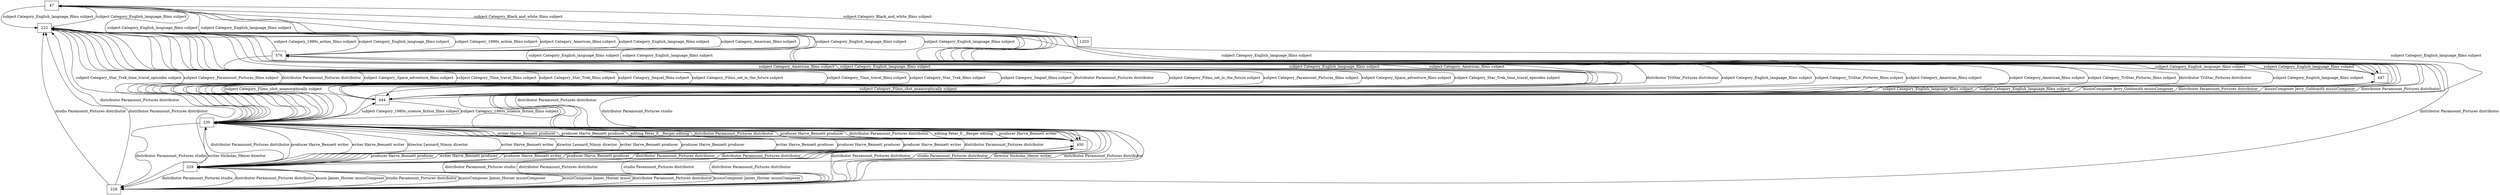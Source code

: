 digraph dbpedia {
"47" [shape=box];
"222" [shape=box];
"228" [shape=box];
"229" [shape=box];
"230" [shape=box];
"444" [shape=box];
"447" [shape=box];
"450" [shape=box];
"576" [shape=box];
"1203" [shape=box];

"222" -> "576" [weight=0.48999999999999994;label="subject Category_1990s_action_films subject"];
"229" -> "230" [weight=0.04000000000000001;label="writer Harve_Bennett producer"];
"222" -> "450" [weight=0.09;label="musicComposer Jerry_Goldsmith musicComposer"];
"228" -> "230" [weight=0.020000000000000004;label="studio Paramount_Pictures distributor"];
"576" -> "447" [weight=0.48999999999999994;label="subject Category_English_language_films subject"];
"222" -> "576" [weight=0.48999999999999994;label="subject Category_American_films subject"];
"450" -> "230" [weight=0.010000000000000002;label="producer Harve_Bennett producer"];
"229" -> "230" [weight=0.010000000000000002;label="producer Harve_Bennett producer"];
"230" -> "222" [weight=0.48999999999999994;label="subject Category_Star_Trek_time_travel_episodes subject"];
"230" -> "229" [weight=0.16000000000000003;label="writer Harve_Bennett writer"];
"228" -> "222" [weight=0.020000000000000004;label="studio Paramount_Pictures distributor"];
"230" -> "222" [weight=0.48999999999999994;label="subject Category_Paramount_Pictures_films subject"];
"229" -> "228" [weight=0.09;label="musicComposer James_Horner music"];
"576" -> "47" [weight=0.48999999999999994;label="subject Category_English_language_films subject"];
"444" -> "576" [weight=0.04000000000000001;label="distributor TriStar_Pictures distributor"];
"229" -> "230" [weight=0.04000000000000001;label="distributor Paramount_Pictures distributor"];
"229" -> "450" [weight=0.04000000000000001;label="distributor Paramount_Pictures distributor"];
"230" -> "222" [weight=0.04000000000000001;label="distributor Paramount_Pictures distributor"];
"576" -> "222" [weight=0.48999999999999994;label="subject Category_American_films subject"];
"444" -> "576" [weight=0.48999999999999994;label="subject Category_English_language_films subject"];
"450" -> "230" [weight=0.04000000000000001;label="distributor Paramount_Pictures distributor"];
"228" -> "222" [weight=0.04000000000000001;label="distributor Paramount_Pictures distributor"];
"222" -> "47" [weight=0.48999999999999994;label="subject Category_English_language_films subject"];
"444" -> "47" [weight=0.48999999999999994;label="subject Category_English_language_films subject"];
"228" -> "230" [weight=0.32000000000000006;label="director Nicholas_Meyer writer"];
"222" -> "576" [weight=0.48999999999999994;label="subject Category_English_language_films subject"];
"47" -> "222" [weight=0.48999999999999994;label="subject Category_English_language_films subject"];
"47" -> "576" [weight=0.48999999999999994;label="subject Category_English_language_films subject"];
"576" -> "444" [weight=0.48999999999999994;label="subject Category_American_films subject"];
"228" -> "229" [weight=0.04000000000000001;label="distributor Paramount_Pictures distributor"];
"450" -> "222" [weight=0.09;label="musicComposer Jerry_Goldsmith musicComposer"];
"576" -> "444" [weight=0.48999999999999994;label="subject Category_TriStar_Pictures_films subject"];
"447" -> "222" [weight=0.48999999999999994;label="subject Category_English_language_films subject"];
"222" -> "447" [weight=0.48999999999999994;label="subject Category_English_language_films subject"];
"222" -> "444" [weight=0.48999999999999994;label="subject Category_English_language_films subject"];
"228" -> "229" [weight=0.09;label="music James_Horner musicComposer"];
"230" -> "222" [weight=0.48999999999999994;label="subject Category_Space_adventure_films subject"];
"47" -> "1203" [weight=0.48999999999999994;label="subject Category_Black_and_white_films subject"];
"222" -> "450" [weight=0.04000000000000001;label="distributor Paramount_Pictures distributor"];
"230" -> "222" [weight=0.48999999999999994;label="subject Category_Time_travel_films subject"];
"450" -> "229" [weight=0.04000000000000001;label="distributor Paramount_Pictures distributor"];
"229" -> "228" [weight=0.04000000000000001;label="distributor Paramount_Pictures distributor"];
"222" -> "230" [weight=0.48999999999999994;label="subject Category_Films_set_in_the_future subject"];
"222" -> "230" [weight=0.48999999999999994;label="subject Category_Paramount_Pictures_films subject"];
"222" -> "444" [weight=0.48999999999999994;label="subject Category_American_films subject"];
"1203" -> "47" [weight=0.48999999999999994;label="subject Category_Black_and_white_films subject"];
"229" -> "450" [weight=0.010000000000000002;label="producer Harve_Bennett producer"];
"229" -> "228" [weight=0.09;label="musicComposer James_Horner musicComposer"];
"576" -> "222" [weight=0.48999999999999994;label="subject Category_1990s_action_films subject"];
"447" -> "576" [weight=0.48999999999999994;label="subject Category_English_language_films subject"];
"229" -> "450" [weight=0.04000000000000001;label="writer Harve_Bennett producer"];
"230" -> "229" [weight=0.6400000000000001;label="director Leonard_Nimoy director"];
"576" -> "444" [weight=0.48999999999999994;label="subject Category_English_language_films subject"];
"222" -> "230" [weight=0.48999999999999994;label="subject Category_Space_adventure_films subject"];
"230" -> "450" [weight=0.04000000000000001;label="writer Harve_Bennett producer"];
"222" -> "229" [weight=0.04000000000000001;label="distributor Paramount_Pictures distributor"];
"576" -> "222" [weight=0.48999999999999994;label="subject Category_English_language_films subject"];
"447" -> "47" [weight=0.48999999999999994;label="subject Category_English_language_films subject"];
"450" -> "230" [weight=0.16000000000000003;label="editing Peter_E__Berger editing"];
"450" -> "222" [weight=0.04000000000000001;label="distributor Paramount_Pictures distributor"];
"222" -> "230" [weight=0.48999999999999994;label="subject Category_Star_Trek_time_travel_episodes subject"];
"228" -> "450" [weight=0.04000000000000001;label="distributor Paramount_Pictures distributor"];
"450" -> "230" [weight=0.04000000000000001;label="producer Harve_Bennett writer"];
"450" -> "229" [weight=0.04000000000000001;label="producer Harve_Bennett writer"];
"444" -> "222" [weight=0.48999999999999994;label="subject Category_American_films subject"];
"230" -> "229" [weight=0.04000000000000001;label="writer Harve_Bennett producer"];
"230" -> "576" [weight=0.48999999999999994;label="subject Category_Films_shot_anamorphically subject"];
"450" -> "229" [weight=0.010000000000000002;label="producer Harve_Bennett producer"];
"222" -> "230" [weight=0.48999999999999994;label="subject Category_Sequel_films subject"];
"444" -> "222" [weight=0.48999999999999994;label="subject Category_English_language_films subject"];
"230" -> "222" [weight=0.48999999999999994;label="subject Category_Star_Trek_films subject"];
"222" -> "230" [weight=0.04000000000000001;label="distributor Paramount_Pictures distributor"];
"230" -> "229" [weight=0.04000000000000001;label="producer Harve_Bennett writer"];
"444" -> "230" [weight=0.48999999999999994;label="subject Category_1980s_science_fiction_films subject"];
"230" -> "450" [weight=0.010000000000000002;label="producer Harve_Bennett producer"];
"222" -> "228" [weight=0.020000000000000004;label="distributor Paramount_Pictures studio"];
"230" -> "444" [weight=0.48999999999999994;label="subject Category_1980s_science_fiction_films subject"];
"229" -> "228" [weight=0.020000000000000004;label="distributor Paramount_Pictures studio"];
"447" -> "444" [weight=0.48999999999999994;label="subject Category_English_language_films subject"];
"229" -> "230" [weight=0.04000000000000001;label="producer Harve_Bennett writer"];
"222" -> "228" [weight=0.04000000000000001;label="distributor Paramount_Pictures distributor"];
"228" -> "229" [weight=0.020000000000000004;label="studio Paramount_Pictures distributor"];
"444" -> "447" [weight=0.48999999999999994;label="subject Category_English_language_films subject"];
"222" -> "230" [weight=0.48999999999999994;label="subject Category_Time_travel_films subject"];
"444" -> "576" [weight=0.48999999999999994;label="subject Category_TriStar_Pictures_films subject"];
"230" -> "228" [weight=0.020000000000000004;label="distributor Paramount_Pictures studio"];
"450" -> "228" [weight=0.020000000000000004;label="distributor Paramount_Pictures studio"];
"229" -> "230" [weight=0.16000000000000003;label="writer Harve_Bennett writer"];
"228" -> "450" [weight=0.020000000000000004;label="studio Paramount_Pictures distributor"];
"576" -> "444" [weight=0.04000000000000001;label="distributor TriStar_Pictures distributor"];
"230" -> "450" [weight=0.16000000000000003;label="editing Peter_E__Berger editing"];
"47" -> "447" [weight=0.48999999999999994;label="subject Category_English_language_films subject"];
"230" -> "222" [weight=0.48999999999999994;label="subject Category_Sequel_films subject"];
"230" -> "228" [weight=0.04000000000000001;label="distributor Paramount_Pictures distributor"];
"576" -> "230" [weight=0.48999999999999994;label="subject Category_Films_shot_anamorphically subject"];
"230" -> "228" [weight=0.32000000000000006;label="writer Nicholas_Meyer director"];
"229" -> "230" [weight=0.6400000000000001;label="director Leonard_Nimoy director"];
"228" -> "229" [weight=0.09;label="musicComposer James_Horner musicComposer"];
"230" -> "450" [weight=0.04000000000000001;label="distributor Paramount_Pictures distributor"];
"230" -> "222" [weight=0.48999999999999994;label="subject Category_Films_set_in_the_future subject"];
"230" -> "229" [weight=0.010000000000000002;label="producer Harve_Bennett producer"];
"228" -> "230" [weight=0.04000000000000001;label="distributor Paramount_Pictures distributor"];
"229" -> "222" [weight=0.04000000000000001;label="distributor Paramount_Pictures distributor"];
"444" -> "576" [weight=0.48999999999999994;label="subject Category_American_films subject"];
"47" -> "444" [weight=0.48999999999999994;label="subject Category_English_language_films subject"];
"450" -> "228" [weight=0.04000000000000001;label="distributor Paramount_Pictures distributor"];
"230" -> "229" [weight=0.04000000000000001;label="distributor Paramount_Pictures distributor"];
"222" -> "230" [weight=0.48999999999999994;label="subject Category_Star_Trek_films subject"];
}
